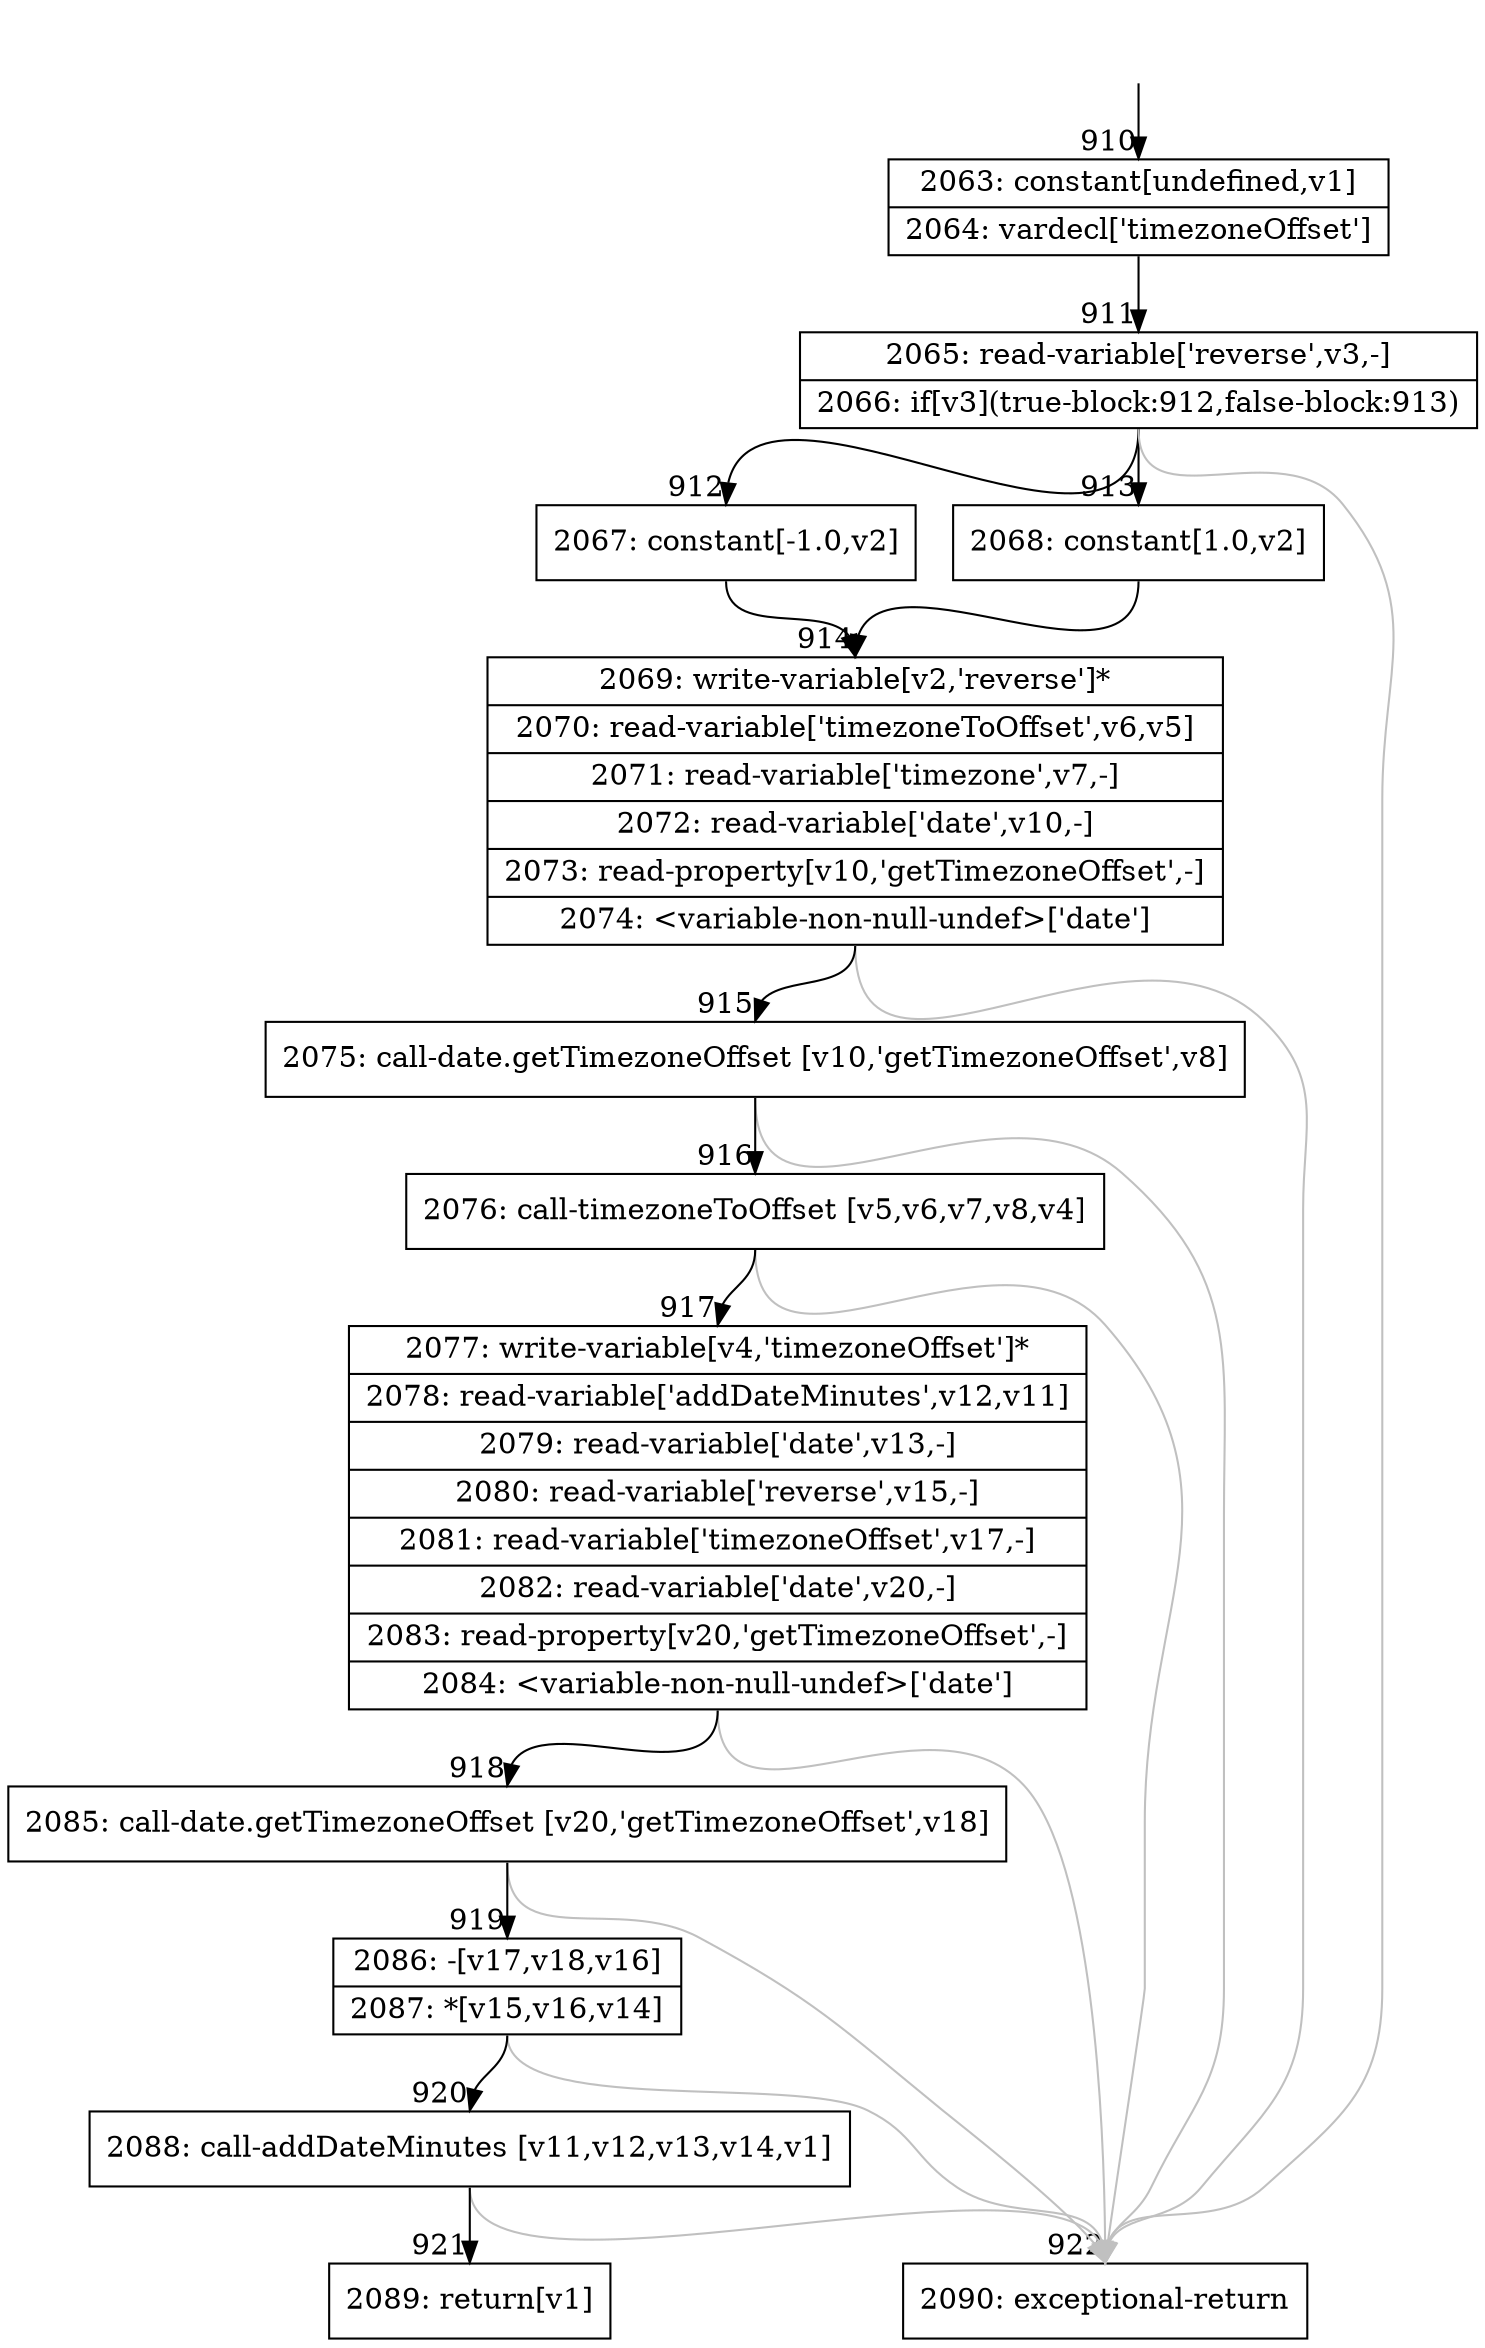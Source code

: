 digraph {
rankdir="TD"
BB_entry68[shape=none,label=""];
BB_entry68 -> BB910 [tailport=s, headport=n, headlabel="    910"]
BB910 [shape=record label="{2063: constant[undefined,v1]|2064: vardecl['timezoneOffset']}" ] 
BB910 -> BB911 [tailport=s, headport=n, headlabel="      911"]
BB911 [shape=record label="{2065: read-variable['reverse',v3,-]|2066: if[v3](true-block:912,false-block:913)}" ] 
BB911 -> BB912 [tailport=s, headport=n, headlabel="      912"]
BB911 -> BB913 [tailport=s, headport=n, headlabel="      913"]
BB911 -> BB922 [tailport=s, headport=n, color=gray, headlabel="      922"]
BB912 [shape=record label="{2067: constant[-1.0,v2]}" ] 
BB912 -> BB914 [tailport=s, headport=n, headlabel="      914"]
BB913 [shape=record label="{2068: constant[1.0,v2]}" ] 
BB913 -> BB914 [tailport=s, headport=n]
BB914 [shape=record label="{2069: write-variable[v2,'reverse']*|2070: read-variable['timezoneToOffset',v6,v5]|2071: read-variable['timezone',v7,-]|2072: read-variable['date',v10,-]|2073: read-property[v10,'getTimezoneOffset',-]|2074: \<variable-non-null-undef\>['date']}" ] 
BB914 -> BB915 [tailport=s, headport=n, headlabel="      915"]
BB914 -> BB922 [tailport=s, headport=n, color=gray]
BB915 [shape=record label="{2075: call-date.getTimezoneOffset [v10,'getTimezoneOffset',v8]}" ] 
BB915 -> BB916 [tailport=s, headport=n, headlabel="      916"]
BB915 -> BB922 [tailport=s, headport=n, color=gray]
BB916 [shape=record label="{2076: call-timezoneToOffset [v5,v6,v7,v8,v4]}" ] 
BB916 -> BB917 [tailport=s, headport=n, headlabel="      917"]
BB916 -> BB922 [tailport=s, headport=n, color=gray]
BB917 [shape=record label="{2077: write-variable[v4,'timezoneOffset']*|2078: read-variable['addDateMinutes',v12,v11]|2079: read-variable['date',v13,-]|2080: read-variable['reverse',v15,-]|2081: read-variable['timezoneOffset',v17,-]|2082: read-variable['date',v20,-]|2083: read-property[v20,'getTimezoneOffset',-]|2084: \<variable-non-null-undef\>['date']}" ] 
BB917 -> BB918 [tailport=s, headport=n, headlabel="      918"]
BB917 -> BB922 [tailport=s, headport=n, color=gray]
BB918 [shape=record label="{2085: call-date.getTimezoneOffset [v20,'getTimezoneOffset',v18]}" ] 
BB918 -> BB919 [tailport=s, headport=n, headlabel="      919"]
BB918 -> BB922 [tailport=s, headport=n, color=gray]
BB919 [shape=record label="{2086: -[v17,v18,v16]|2087: *[v15,v16,v14]}" ] 
BB919 -> BB920 [tailport=s, headport=n, headlabel="      920"]
BB919 -> BB922 [tailport=s, headport=n, color=gray]
BB920 [shape=record label="{2088: call-addDateMinutes [v11,v12,v13,v14,v1]}" ] 
BB920 -> BB921 [tailport=s, headport=n, headlabel="      921"]
BB920 -> BB922 [tailport=s, headport=n, color=gray]
BB921 [shape=record label="{2089: return[v1]}" ] 
BB922 [shape=record label="{2090: exceptional-return}" ] 
//#$~ 1252
}
